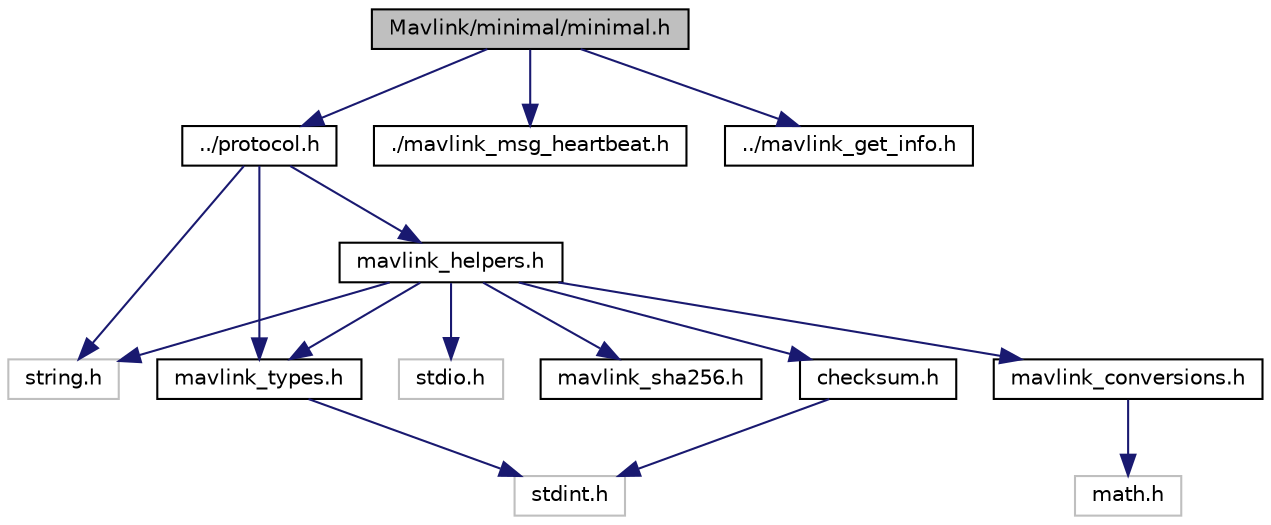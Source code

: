 digraph "Mavlink/minimal/minimal.h"
{
  edge [fontname="Helvetica",fontsize="10",labelfontname="Helvetica",labelfontsize="10"];
  node [fontname="Helvetica",fontsize="10",shape=record];
  Node0 [label="Mavlink/minimal/minimal.h",height=0.2,width=0.4,color="black", fillcolor="grey75", style="filled", fontcolor="black"];
  Node0 -> Node1 [color="midnightblue",fontsize="10",style="solid",fontname="Helvetica"];
  Node1 [label="../protocol.h",height=0.2,width=0.4,color="black", fillcolor="white", style="filled",URL="$protocol_8h_source.html"];
  Node1 -> Node2 [color="midnightblue",fontsize="10",style="solid",fontname="Helvetica"];
  Node2 [label="string.h",height=0.2,width=0.4,color="grey75", fillcolor="white", style="filled"];
  Node1 -> Node3 [color="midnightblue",fontsize="10",style="solid",fontname="Helvetica"];
  Node3 [label="mavlink_types.h",height=0.2,width=0.4,color="black", fillcolor="white", style="filled",URL="$mavlink__types_8h_source.html"];
  Node3 -> Node4 [color="midnightblue",fontsize="10",style="solid",fontname="Helvetica"];
  Node4 [label="stdint.h",height=0.2,width=0.4,color="grey75", fillcolor="white", style="filled"];
  Node1 -> Node5 [color="midnightblue",fontsize="10",style="solid",fontname="Helvetica"];
  Node5 [label="mavlink_helpers.h",height=0.2,width=0.4,color="black", fillcolor="white", style="filled",URL="$mavlink__helpers_8h_source.html"];
  Node5 -> Node2 [color="midnightblue",fontsize="10",style="solid",fontname="Helvetica"];
  Node5 -> Node6 [color="midnightblue",fontsize="10",style="solid",fontname="Helvetica"];
  Node6 [label="checksum.h",height=0.2,width=0.4,color="black", fillcolor="white", style="filled",URL="$checksum_8h_source.html"];
  Node6 -> Node4 [color="midnightblue",fontsize="10",style="solid",fontname="Helvetica"];
  Node5 -> Node3 [color="midnightblue",fontsize="10",style="solid",fontname="Helvetica"];
  Node5 -> Node7 [color="midnightblue",fontsize="10",style="solid",fontname="Helvetica"];
  Node7 [label="mavlink_conversions.h",height=0.2,width=0.4,color="black", fillcolor="white", style="filled",URL="$mavlink__conversions_8h.html"];
  Node7 -> Node8 [color="midnightblue",fontsize="10",style="solid",fontname="Helvetica"];
  Node8 [label="math.h",height=0.2,width=0.4,color="grey75", fillcolor="white", style="filled"];
  Node5 -> Node9 [color="midnightblue",fontsize="10",style="solid",fontname="Helvetica"];
  Node9 [label="stdio.h",height=0.2,width=0.4,color="grey75", fillcolor="white", style="filled"];
  Node5 -> Node10 [color="midnightblue",fontsize="10",style="solid",fontname="Helvetica"];
  Node10 [label="mavlink_sha256.h",height=0.2,width=0.4,color="black", fillcolor="white", style="filled",URL="$mavlink__sha256_8h_source.html"];
  Node0 -> Node11 [color="midnightblue",fontsize="10",style="solid",fontname="Helvetica"];
  Node11 [label="./mavlink_msg_heartbeat.h",height=0.2,width=0.4,color="black", fillcolor="white", style="filled",URL="$minimal_2mavlink__msg__heartbeat_8h_source.html"];
  Node0 -> Node12 [color="midnightblue",fontsize="10",style="solid",fontname="Helvetica"];
  Node12 [label="../mavlink_get_info.h",height=0.2,width=0.4,color="black", fillcolor="white", style="filled",URL="$mavlink__get__info_8h_source.html"];
}
